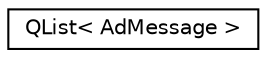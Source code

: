 digraph "Graphical Class Hierarchy"
{
 // LATEX_PDF_SIZE
  edge [fontname="Helvetica",fontsize="10",labelfontname="Helvetica",labelfontsize="10"];
  node [fontname="Helvetica",fontsize="10",shape=record];
  rankdir="LR";
  Node0 [label="QList\< AdMessage \>",height=0.2,width=0.4,color="black", fillcolor="white", style="filled",URL="$class_q_list.html",tooltip=" "];
}
